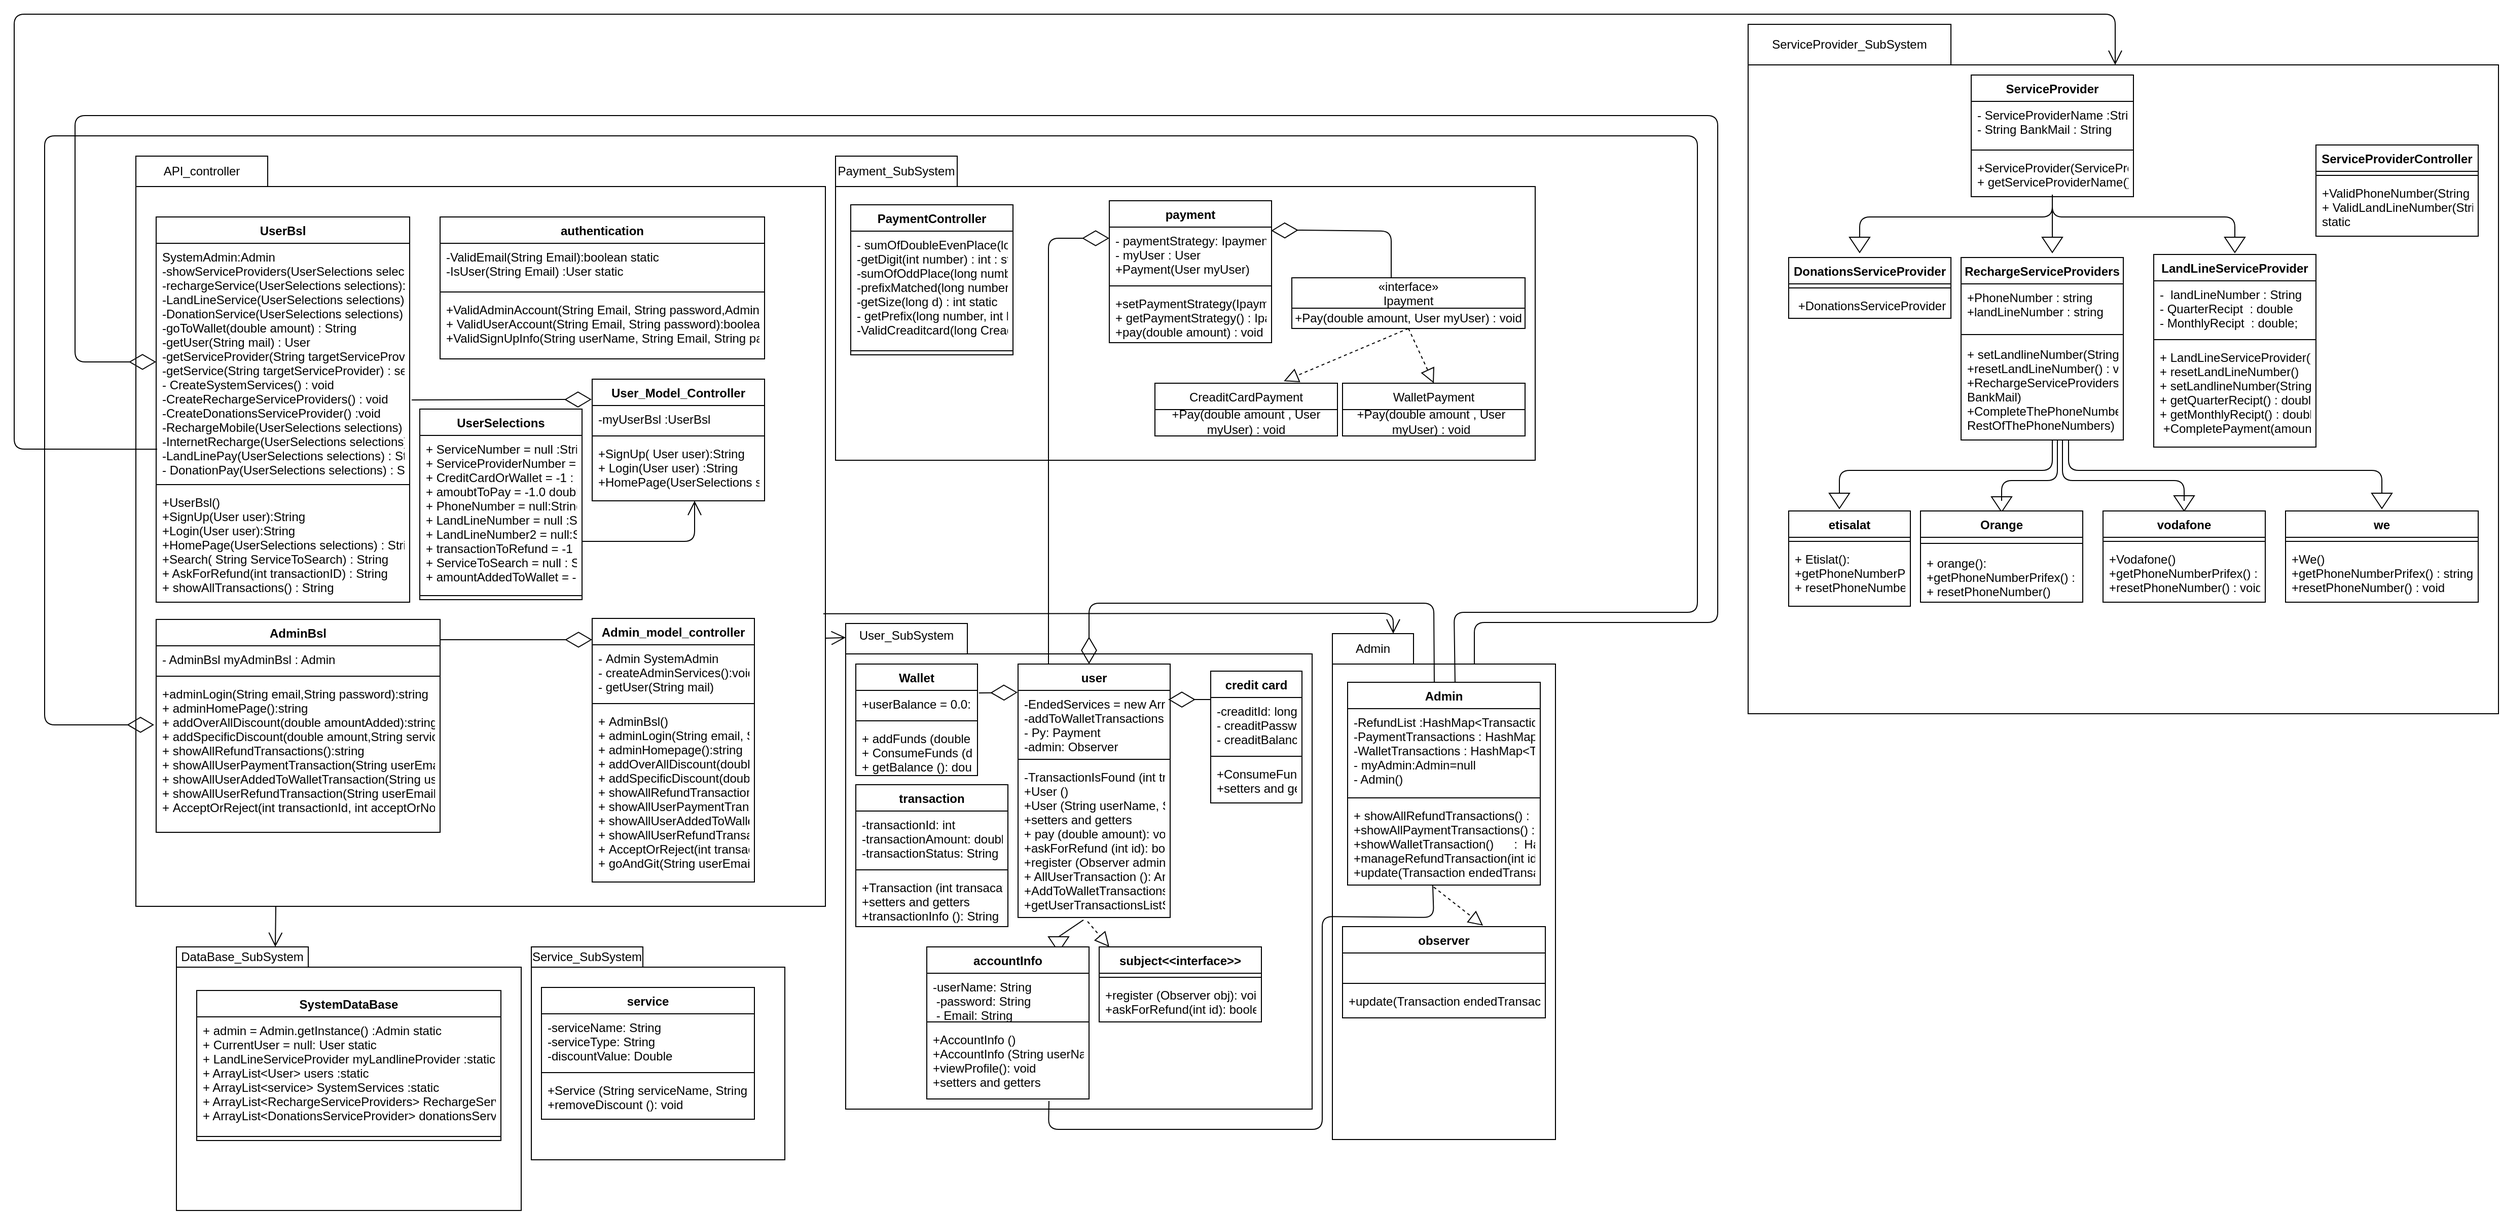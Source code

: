 <mxfile version="13.9.9" type="device"><diagram id="XKNwicYT867OQ4pryvQu" name="Page-1"><mxGraphModel dx="4339" dy="2386" grid="1" gridSize="10" guides="1" tooltips="1" connect="1" arrows="1" fold="1" page="1" pageScale="1" pageWidth="850" pageHeight="1100" math="0" shadow="0"><root><mxCell id="0"/><mxCell id="1" parent="0"/><mxCell id="XwTCU1EhvjAoMeoP_4-A-1" value="" style="shape=folder;fontStyle=1;spacingTop=10;tabWidth=130;tabHeight=30;tabPosition=left;html=1;" parent="1" vertex="1"><mxGeometry x="-580" y="-60" width="680" height="740" as="geometry"/></mxCell><mxCell id="XwTCU1EhvjAoMeoP_4-A-2" value="API_controller" style="text;html=1;strokeColor=none;fillColor=none;align=center;verticalAlign=middle;whiteSpace=wrap;rounded=0;" parent="1" vertex="1"><mxGeometry x="-580" y="-60" width="130" height="30" as="geometry"/></mxCell><mxCell id="XwTCU1EhvjAoMeoP_4-A-11" value="" style="endArrow=diamondThin;endFill=0;endSize=24;html=1;entryX=-0.003;entryY=-0.231;entryDx=0;entryDy=0;exitX=1.008;exitY=0.66;exitDx=0;exitDy=0;exitPerimeter=0;entryPerimeter=0;" parent="1" edge="1" target="7w_l5dMy5XN0-UPRY45Y-11" source="7w_l5dMy5XN0-UPRY45Y-15"><mxGeometry width="160" relative="1" as="geometry"><mxPoint x="-307" y="199" as="sourcePoint"/><mxPoint x="-200" y="201" as="targetPoint"/></mxGeometry></mxCell><mxCell id="XwTCU1EhvjAoMeoP_4-A-13" value="" style="shape=folder;fontStyle=1;spacingTop=10;tabWidth=130;tabHeight=20;tabPosition=left;html=1;" parent="1" vertex="1"><mxGeometry x="-540" y="720" width="340" height="260" as="geometry"/></mxCell><mxCell id="XwTCU1EhvjAoMeoP_4-A-14" value="DataBase_SubSystem" style="text;html=1;strokeColor=none;fillColor=none;align=center;verticalAlign=middle;whiteSpace=wrap;rounded=0;" parent="1" vertex="1"><mxGeometry x="-540" y="720" width="130" height="20" as="geometry"/></mxCell><mxCell id="XwTCU1EhvjAoMeoP_4-A-19" value="" style="shape=folder;fontStyle=1;spacingTop=10;tabWidth=120;tabHeight=30;tabPosition=left;html=1;" parent="1" vertex="1"><mxGeometry x="110" y="-60" width="690" height="300" as="geometry"/></mxCell><mxCell id="XwTCU1EhvjAoMeoP_4-A-20" value="Payment_SubSystem" style="text;html=1;strokeColor=none;fillColor=none;align=center;verticalAlign=middle;whiteSpace=wrap;rounded=0;" parent="1" vertex="1"><mxGeometry x="110" y="-60" width="120" height="30" as="geometry"/></mxCell><mxCell id="XwTCU1EhvjAoMeoP_4-A-24" value="«interface»&#10;Ipayment" style="swimlane;fontStyle=0;childLayout=stackLayout;horizontal=1;startSize=30;fillColor=none;horizontalStack=0;resizeParent=1;resizeParentMax=0;resizeLast=0;collapsible=1;marginBottom=0;" parent="1" vertex="1"><mxGeometry x="560" y="60" width="230" height="50" as="geometry"><mxRectangle x="570" y="70" width="90" height="30" as="alternateBounds"/></mxGeometry></mxCell><mxCell id="7w_l5dMy5XN0-UPRY45Y-88" value="&lt;p class=&quot;MsoNormal&quot;&gt;+Pay(double amount, User myUser) : void&lt;/p&gt;" style="text;html=1;strokeColor=none;fillColor=none;align=center;verticalAlign=middle;whiteSpace=wrap;rounded=0;sketch=0;" vertex="1" parent="XwTCU1EhvjAoMeoP_4-A-24"><mxGeometry y="30" width="230" height="20" as="geometry"/></mxCell><mxCell id="XwTCU1EhvjAoMeoP_4-A-28" value="WalletPayment" style="swimlane;fontStyle=0;childLayout=stackLayout;horizontal=1;startSize=26;fillColor=none;horizontalStack=0;resizeParent=1;resizeParentMax=0;resizeLast=0;collapsible=1;marginBottom=0;" parent="1" vertex="1"><mxGeometry x="610" y="164" width="180" height="52" as="geometry"/></mxCell><mxCell id="XwTCU1EhvjAoMeoP_4-A-30" value="CreaditCardPayment" style="swimlane;fontStyle=0;childLayout=stackLayout;horizontal=1;startSize=26;fillColor=none;horizontalStack=0;resizeParent=1;resizeParentMax=0;resizeLast=0;collapsible=1;marginBottom=0;" parent="1" vertex="1"><mxGeometry x="425" y="164" width="180" height="52" as="geometry"/></mxCell><mxCell id="XwTCU1EhvjAoMeoP_4-A-31" value="" style="endArrow=block;dashed=1;endFill=0;endSize=12;html=1;exitX=0.5;exitY=1;exitDx=0;exitDy=0;entryX=0.706;entryY=-0.038;entryDx=0;entryDy=0;entryPerimeter=0;" parent="1" source="XwTCU1EhvjAoMeoP_4-A-24" target="XwTCU1EhvjAoMeoP_4-A-30" edge="1"><mxGeometry width="160" relative="1" as="geometry"><mxPoint x="580" y="130" as="sourcePoint"/><mxPoint x="550" y="90" as="targetPoint"/></mxGeometry></mxCell><mxCell id="XwTCU1EhvjAoMeoP_4-A-32" value="" style="endArrow=block;dashed=1;endFill=0;endSize=12;html=1;exitX=0.5;exitY=1;exitDx=0;exitDy=0;entryX=0.5;entryY=0;entryDx=0;entryDy=0;" parent="1" source="XwTCU1EhvjAoMeoP_4-A-24" edge="1" target="XwTCU1EhvjAoMeoP_4-A-28"><mxGeometry width="160" relative="1" as="geometry"><mxPoint x="590" y="140" as="sourcePoint"/><mxPoint x="650" y="80" as="targetPoint"/></mxGeometry></mxCell><mxCell id="XwTCU1EhvjAoMeoP_4-A-38" value="" style="endArrow=diamondThin;endFill=0;endSize=24;html=1;entryX=0.997;entryY=0.065;entryDx=0;entryDy=0;entryPerimeter=0;" parent="1" edge="1" target="7w_l5dMy5XN0-UPRY45Y-85"><mxGeometry width="160" relative="1" as="geometry"><mxPoint x="658" y="60" as="sourcePoint"/><mxPoint x="520" y="96" as="targetPoint"/><Array as="points"><mxPoint x="658" y="14"/><mxPoint x="570" y="13"/></Array></mxGeometry></mxCell><mxCell id="XwTCU1EhvjAoMeoP_4-A-39" value="" style="shape=folder;fontStyle=1;spacingTop=10;tabWidth=110;tabHeight=20;tabPosition=left;html=1;" parent="1" vertex="1"><mxGeometry x="-190" y="720" width="250" height="210" as="geometry"/></mxCell><mxCell id="XwTCU1EhvjAoMeoP_4-A-40" value="Service_SubSystem" style="text;html=1;strokeColor=none;fillColor=none;align=center;verticalAlign=middle;whiteSpace=wrap;rounded=0;" parent="1" vertex="1"><mxGeometry x="-190" y="720" width="110" height="20" as="geometry"/></mxCell><mxCell id="XwTCU1EhvjAoMeoP_4-A-44" value="" style="shape=folder;fontStyle=1;spacingTop=10;tabWidth=120;tabHeight=30;tabPosition=left;html=1;" parent="1" vertex="1"><mxGeometry x="120" y="401" width="460" height="479" as="geometry"/></mxCell><mxCell id="XwTCU1EhvjAoMeoP_4-A-65" value="" style="endArrow=block;dashed=1;endFill=0;endSize=12;html=1;exitX=0.457;exitY=1.026;exitDx=0;exitDy=0;exitPerimeter=0;" parent="1" source="7w_l5dMy5XN0-UPRY45Y-61" edge="1"><mxGeometry width="160" relative="1" as="geometry"><mxPoint x="360" y="590" as="sourcePoint"/><mxPoint x="380" y="720" as="targetPoint"/></mxGeometry></mxCell><mxCell id="XwTCU1EhvjAoMeoP_4-A-67" value="" style="endArrow=diamondThin;endFill=0;endSize=24;html=1;exitX=0;exitY=0.5;exitDx=0;exitDy=0;entryX=0.987;entryY=0.141;entryDx=0;entryDy=0;entryPerimeter=0;" parent="1" target="7w_l5dMy5XN0-UPRY45Y-59" edge="1"><mxGeometry width="160" relative="1" as="geometry"><mxPoint x="480" y="476" as="sourcePoint"/><mxPoint x="410" y="467" as="targetPoint"/></mxGeometry></mxCell><mxCell id="XwTCU1EhvjAoMeoP_4-A-68" value="" style="endArrow=diamondThin;endFill=0;endSize=24;html=1;exitX=1.012;exitY=0.096;exitDx=0;exitDy=0;entryX=-0.003;entryY=0.031;entryDx=0;entryDy=0;entryPerimeter=0;exitPerimeter=0;" parent="1" source="7w_l5dMy5XN0-UPRY45Y-54" target="7w_l5dMy5XN0-UPRY45Y-59" edge="1"><mxGeometry width="160" relative="1" as="geometry"><mxPoint x="270" y="467" as="sourcePoint"/><mxPoint x="390" y="477" as="targetPoint"/></mxGeometry></mxCell><mxCell id="XwTCU1EhvjAoMeoP_4-A-71" value="" style="shape=folder;fontStyle=1;spacingTop=10;tabWidth=80;tabHeight=30;tabPosition=left;html=1;" parent="1" vertex="1"><mxGeometry x="600" y="411" width="220" height="499" as="geometry"/></mxCell><mxCell id="XwTCU1EhvjAoMeoP_4-A-72" value="Admin" style="text;html=1;strokeColor=none;fillColor=none;align=center;verticalAlign=middle;whiteSpace=wrap;rounded=0;" parent="1" vertex="1"><mxGeometry x="600" y="411" width="80" height="30" as="geometry"/></mxCell><mxCell id="XwTCU1EhvjAoMeoP_4-A-82" value="" style="endArrow=diamondThin;endFill=0;endSize=24;html=1;entryX=0.5;entryY=0;entryDx=0;entryDy=0;exitX=0.45;exitY=0.013;exitDx=0;exitDy=0;exitPerimeter=0;" parent="1" source="7w_l5dMy5XN0-UPRY45Y-44" edge="1"><mxGeometry width="160" relative="1" as="geometry"><mxPoint x="700" y="455" as="sourcePoint"/><mxPoint x="360" y="441" as="targetPoint"/><Array as="points"><mxPoint x="700" y="381"/><mxPoint x="360" y="381"/></Array></mxGeometry></mxCell><mxCell id="XwTCU1EhvjAoMeoP_4-A-83" value="" style="shape=folder;fontStyle=1;spacingTop=10;tabWidth=200;tabHeight=40;tabPosition=left;html=1;" parent="1" vertex="1"><mxGeometry x="1010" y="-190" width="740" height="680" as="geometry"/></mxCell><mxCell id="XwTCU1EhvjAoMeoP_4-A-85" value="ServiceProvider_SubSystem" style="text;html=1;strokeColor=none;fillColor=none;align=center;verticalAlign=middle;whiteSpace=wrap;rounded=0;" parent="1" vertex="1"><mxGeometry x="1010" y="-190" width="200" height="40" as="geometry"/></mxCell><mxCell id="XwTCU1EhvjAoMeoP_4-A-124" value="" style="triangle;whiteSpace=wrap;html=1;direction=south;" parent="1" vertex="1"><mxGeometry x="1300" y="20" width="20" height="15" as="geometry"/></mxCell><mxCell id="XwTCU1EhvjAoMeoP_4-A-126" value="" style="triangle;whiteSpace=wrap;html=1;direction=south;" parent="1" vertex="1"><mxGeometry x="1480" y="20" width="20" height="15" as="geometry"/></mxCell><mxCell id="XwTCU1EhvjAoMeoP_4-A-129" value="" style="triangle;whiteSpace=wrap;html=1;direction=south;" parent="1" vertex="1"><mxGeometry x="1110" y="20" width="20" height="15" as="geometry"/></mxCell><mxCell id="XwTCU1EhvjAoMeoP_4-A-131" value="" style="endArrow=none;html=1;entryX=0.5;entryY=1;entryDx=0;entryDy=0;exitX=0;exitY=0.5;exitDx=0;exitDy=0;" parent="1" source="XwTCU1EhvjAoMeoP_4-A-126" edge="1"><mxGeometry width="50" height="50" relative="1" as="geometry"><mxPoint x="1400" y="20" as="sourcePoint"/><mxPoint x="1310" y="-22" as="targetPoint"/><Array as="points"><mxPoint x="1490"/><mxPoint x="1310"/></Array></mxGeometry></mxCell><mxCell id="XwTCU1EhvjAoMeoP_4-A-132" value="" style="endArrow=none;html=1;" parent="1" edge="1"><mxGeometry width="50" height="50" relative="1" as="geometry"><mxPoint x="1120" y="20" as="sourcePoint"/><mxPoint x="1310" y="-20" as="targetPoint"/><Array as="points"><mxPoint x="1120"/><mxPoint x="1310"/></Array></mxGeometry></mxCell><mxCell id="XwTCU1EhvjAoMeoP_4-A-133" value="" style="endArrow=none;html=1;entryX=0.5;entryY=1;entryDx=0;entryDy=0;" parent="1" edge="1"><mxGeometry width="50" height="50" relative="1" as="geometry"><mxPoint x="1310" y="20" as="sourcePoint"/><mxPoint x="1310" y="-22" as="targetPoint"/></mxGeometry></mxCell><mxCell id="XwTCU1EhvjAoMeoP_4-A-134" value="" style="triangle;whiteSpace=wrap;html=1;direction=south;" parent="1" vertex="1"><mxGeometry x="1090" y="272.5" width="20" height="15" as="geometry"/></mxCell><mxCell id="XwTCU1EhvjAoMeoP_4-A-136" value="" style="triangle;whiteSpace=wrap;html=1;direction=south;" parent="1" vertex="1"><mxGeometry x="1250" y="276" width="20" height="15" as="geometry"/></mxCell><mxCell id="XwTCU1EhvjAoMeoP_4-A-137" value="" style="triangle;whiteSpace=wrap;html=1;direction=south;" parent="1" vertex="1"><mxGeometry x="1430" y="275" width="20" height="15" as="geometry"/></mxCell><mxCell id="XwTCU1EhvjAoMeoP_4-A-139" value="" style="triangle;whiteSpace=wrap;html=1;direction=south;" parent="1" vertex="1"><mxGeometry x="1625" y="272.5" width="20" height="15" as="geometry"/></mxCell><mxCell id="XwTCU1EhvjAoMeoP_4-A-149" value="" style="triangle;whiteSpace=wrap;html=1;direction=south;" parent="1" vertex="1"><mxGeometry x="320" y="710" width="20" height="15" as="geometry"/></mxCell><mxCell id="XwTCU1EhvjAoMeoP_4-A-153" value="" style="endArrow=none;html=1;entryX=0.442;entryY=1;entryDx=0;entryDy=0;entryPerimeter=0;exitX=0.753;exitY=1.028;exitDx=0;exitDy=0;exitPerimeter=0;" parent="1" target="7w_l5dMy5XN0-UPRY45Y-47" edge="1" source="7w_l5dMy5XN0-UPRY45Y-71"><mxGeometry width="50" height="50" relative="1" as="geometry"><mxPoint x="320" y="840" as="sourcePoint"/><mxPoint x="700" y="507" as="targetPoint"/><Array as="points"><mxPoint x="320" y="900"/><mxPoint x="590" y="900"/><mxPoint x="590" y="740"/><mxPoint x="590" y="690"/><mxPoint x="700" y="691"/></Array></mxGeometry></mxCell><mxCell id="XwTCU1EhvjAoMeoP_4-A-155" value="" style="endArrow=none;html=1;exitX=0.43;exitY=1.016;exitDx=0;exitDy=0;exitPerimeter=0;" parent="1" source="7w_l5dMy5XN0-UPRY45Y-61" edge="1"><mxGeometry width="50" height="50" relative="1" as="geometry"><mxPoint x="320" y="551" as="sourcePoint"/><mxPoint x="330" y="710" as="targetPoint"/></mxGeometry></mxCell><mxCell id="An4m22XM1T8NPgHCds-S-1" value="" style="endArrow=diamondThin;endFill=0;endSize=24;html=1;" parent="1" edge="1"><mxGeometry width="160" relative="1" as="geometry"><mxPoint x="-320" y="417" as="sourcePoint"/><mxPoint x="-130" y="417" as="targetPoint"/></mxGeometry></mxCell><mxCell id="An4m22XM1T8NPgHCds-S-9" value="" style="endArrow=open;endFill=1;endSize=12;html=1;entryX=0.75;entryY=0;entryDx=0;entryDy=0;" parent="1" edge="1" target="XwTCU1EhvjAoMeoP_4-A-14"><mxGeometry width="160" relative="1" as="geometry"><mxPoint x="-442" y="680" as="sourcePoint"/><mxPoint x="68" y="390" as="targetPoint"/></mxGeometry></mxCell><mxCell id="An4m22XM1T8NPgHCds-S-10" value="" style="endArrow=diamondThin;endFill=0;endSize=24;html=1;exitX=0;exitY=0;exitDx=140;exitDy=30;exitPerimeter=0;entryX=0;entryY=0.5;entryDx=0;entryDy=0;" parent="1" source="XwTCU1EhvjAoMeoP_4-A-71" edge="1" target="7w_l5dMy5XN0-UPRY45Y-15"><mxGeometry width="160" relative="1" as="geometry"><mxPoint x="1040" as="sourcePoint"/><mxPoint x="-770" y="-90" as="targetPoint"/><Array as="points"><mxPoint x="740" y="400"/><mxPoint x="980" y="400"/><mxPoint x="980"/><mxPoint x="980" y="-100"/><mxPoint x="-640" y="-100"/><mxPoint x="-640" y="143"/></Array></mxGeometry></mxCell><mxCell id="An4m22XM1T8NPgHCds-S-11" value="" style="endArrow=diamondThin;endFill=0;endSize=24;html=1;exitX=0.75;exitY=0;exitDx=0;exitDy=0;" parent="1" source="7w_l5dMy5XN0-UPRY45Y-6" edge="1"><mxGeometry width="160" relative="1" as="geometry"><mxPoint x="920" y="20" as="sourcePoint"/><mxPoint x="-250" y="10" as="targetPoint"/><Array as="points"><mxPoint x="-40" y="20"/></Array></mxGeometry></mxCell><mxCell id="An4m22XM1T8NPgHCds-S-12" value="" style="endArrow=open;endFill=1;endSize=12;html=1;fontFamily=Helvetica;fontSize=11;align=center;" parent="1" edge="1" source="XwTCU1EhvjAoMeoP_4-A-45"><mxGeometry width="160" relative="1" as="geometry"><mxPoint x="100" y="415.5" as="sourcePoint"/><mxPoint x="120" y="416" as="targetPoint"/></mxGeometry></mxCell><mxCell id="An4m22XM1T8NPgHCds-S-13" value="" style="endArrow=open;endFill=1;endSize=12;html=1;entryX=0.75;entryY=0;entryDx=0;entryDy=0;exitX=0.997;exitY=0.61;exitDx=0;exitDy=0;exitPerimeter=0;" parent="1" target="XwTCU1EhvjAoMeoP_4-A-72" edge="1" source="XwTCU1EhvjAoMeoP_4-A-1"><mxGeometry width="160" relative="1" as="geometry"><mxPoint x="120" y="391" as="sourcePoint"/><mxPoint x="660" y="391" as="targetPoint"/><Array as="points"><mxPoint x="660" y="391"/></Array></mxGeometry></mxCell><mxCell id="7w_l5dMy5XN0-UPRY45Y-10" value="User_Model_Controller" style="swimlane;fontStyle=1;align=center;verticalAlign=top;childLayout=stackLayout;horizontal=1;startSize=26;horizontalStack=0;resizeParent=1;resizeParentMax=0;resizeLast=0;collapsible=1;marginBottom=0;rounded=0;sketch=0;" vertex="1" parent="1"><mxGeometry x="-130" y="160" width="170" height="120" as="geometry"/></mxCell><mxCell id="7w_l5dMy5XN0-UPRY45Y-11" value="-myUserBsl :UserBsl " style="text;strokeColor=none;fillColor=none;align=left;verticalAlign=top;spacingLeft=4;spacingRight=4;overflow=hidden;rotatable=0;points=[[0,0.5],[1,0.5]];portConstraint=eastwest;" vertex="1" parent="7w_l5dMy5XN0-UPRY45Y-10"><mxGeometry y="26" width="170" height="26" as="geometry"/></mxCell><mxCell id="7w_l5dMy5XN0-UPRY45Y-12" value="" style="line;strokeWidth=1;fillColor=none;align=left;verticalAlign=middle;spacingTop=-1;spacingLeft=3;spacingRight=3;rotatable=0;labelPosition=right;points=[];portConstraint=eastwest;" vertex="1" parent="7w_l5dMy5XN0-UPRY45Y-10"><mxGeometry y="52" width="170" height="8" as="geometry"/></mxCell><mxCell id="7w_l5dMy5XN0-UPRY45Y-13" value="+SignUp( User user):String&#10;+ Login(User user) :String&#10;+HomePage(UserSelections selections):String " style="text;strokeColor=none;fillColor=none;align=left;verticalAlign=top;spacingLeft=4;spacingRight=4;overflow=hidden;rotatable=0;points=[[0,0.5],[1,0.5]];portConstraint=eastwest;" vertex="1" parent="7w_l5dMy5XN0-UPRY45Y-10"><mxGeometry y="60" width="170" height="60" as="geometry"/></mxCell><mxCell id="7w_l5dMy5XN0-UPRY45Y-14" value="UserBsl" style="swimlane;fontStyle=1;align=center;verticalAlign=top;childLayout=stackLayout;horizontal=1;startSize=26;horizontalStack=0;resizeParent=1;resizeParentMax=0;resizeLast=0;collapsible=1;marginBottom=0;rounded=0;sketch=0;" vertex="1" parent="1"><mxGeometry x="-560" width="250" height="380" as="geometry"/></mxCell><mxCell id="7w_l5dMy5XN0-UPRY45Y-15" value="SystemAdmin:Admin &#10;-showServiceProviders(UserSelections selections) : String &#10;-rechargeService(UserSelections selections): String&#10;-LandLineService(UserSelections selections) : String&#10;-DonationService(UserSelections selections) : String&#10;-goToWallet(double amount) : String&#10;-getUser(String mail) : User&#10;-getServiceProvider(String targetServiceProvider) : RechargeServiceProviders&#10;-getService(String targetServiceProvider) : service &#10;- CreateSystemServices() : void &#10;-CreateRechargeServiceProviders() : void &#10;-CreateDonationsServiceProvider() :void &#10;-RechargeMobile(UserSelections selections) : String &#10;-InternetRecharge(UserSelections selections) : String &#10;-LandLinePay(UserSelections selections) : String &#10;- DonationPay(UserSelections selections) : String " style="text;strokeColor=none;fillColor=none;align=left;verticalAlign=top;spacingLeft=4;spacingRight=4;overflow=hidden;rotatable=0;points=[[0,0.5],[1,0.5]];portConstraint=eastwest;" vertex="1" parent="7w_l5dMy5XN0-UPRY45Y-14"><mxGeometry y="26" width="250" height="234" as="geometry"/></mxCell><mxCell id="7w_l5dMy5XN0-UPRY45Y-16" value="" style="line;strokeWidth=1;fillColor=none;align=left;verticalAlign=middle;spacingTop=-1;spacingLeft=3;spacingRight=3;rotatable=0;labelPosition=right;points=[];portConstraint=eastwest;" vertex="1" parent="7w_l5dMy5XN0-UPRY45Y-14"><mxGeometry y="260" width="250" height="8" as="geometry"/></mxCell><mxCell id="7w_l5dMy5XN0-UPRY45Y-17" value="+UserBsl() &#10;+SignUp(User user):String&#10;+Login(User user):String&#10;+HomePage(UserSelections selections) : String&#10;+Search( String ServiceToSearch) : String&#10;+ AskForRefund(int transactionID) : String&#10;+ showAllTransactions() : String" style="text;strokeColor=none;fillColor=none;align=left;verticalAlign=top;spacingLeft=4;spacingRight=4;overflow=hidden;rotatable=0;points=[[0,0.5],[1,0.5]];portConstraint=eastwest;" vertex="1" parent="7w_l5dMy5XN0-UPRY45Y-14"><mxGeometry y="268" width="250" height="112" as="geometry"/></mxCell><mxCell id="7w_l5dMy5XN0-UPRY45Y-18" value="UserSelections" style="swimlane;fontStyle=1;align=center;verticalAlign=top;childLayout=stackLayout;horizontal=1;startSize=26;horizontalStack=0;resizeParent=1;resizeParentMax=0;resizeLast=0;collapsible=1;marginBottom=0;rounded=0;sketch=0;" vertex="1" parent="1"><mxGeometry x="-300" y="189.5" width="160" height="188" as="geometry"/></mxCell><mxCell id="7w_l5dMy5XN0-UPRY45Y-19" value="+ ServiceNumber = null :String &#10;+ ServiceProviderNumber = null :String &#10;+ CreditCardOrWallet = -1 : int &#10;+ amoubtToPay = -1.0 double &#10;+ PhoneNumber = null:String&#10;+ LandLineNumber = null :String &#10;+ LandLineNumber2 = null:String&#10;+ transactionToRefund = -1 :int &#10;+ ServiceToSearch = null : String &#10;+ amountAddedToWallet = -1.0 : double " style="text;strokeColor=none;fillColor=none;align=left;verticalAlign=top;spacingLeft=4;spacingRight=4;overflow=hidden;rotatable=0;points=[[0,0.5],[1,0.5]];portConstraint=eastwest;" vertex="1" parent="7w_l5dMy5XN0-UPRY45Y-18"><mxGeometry y="26" width="160" height="154" as="geometry"/></mxCell><mxCell id="7w_l5dMy5XN0-UPRY45Y-20" value="" style="line;strokeWidth=1;fillColor=none;align=left;verticalAlign=middle;spacingTop=-1;spacingLeft=3;spacingRight=3;rotatable=0;labelPosition=right;points=[];portConstraint=eastwest;" vertex="1" parent="7w_l5dMy5XN0-UPRY45Y-18"><mxGeometry y="180" width="160" height="8" as="geometry"/></mxCell><mxCell id="7w_l5dMy5XN0-UPRY45Y-6" value="authentication" style="swimlane;fontStyle=1;align=center;verticalAlign=top;childLayout=stackLayout;horizontal=1;startSize=26;horizontalStack=0;resizeParent=1;resizeParentMax=0;resizeLast=0;collapsible=1;marginBottom=0;rounded=0;sketch=0;" vertex="1" parent="1"><mxGeometry x="-280" width="320" height="140" as="geometry"/></mxCell><mxCell id="7w_l5dMy5XN0-UPRY45Y-7" value="-ValidEmail(String Email):boolean static&#10;-IsUser(String Email) :User static" style="text;strokeColor=none;fillColor=none;align=left;verticalAlign=top;spacingLeft=4;spacingRight=4;overflow=hidden;rotatable=0;points=[[0,0.5],[1,0.5]];portConstraint=eastwest;" vertex="1" parent="7w_l5dMy5XN0-UPRY45Y-6"><mxGeometry y="26" width="320" height="44" as="geometry"/></mxCell><mxCell id="7w_l5dMy5XN0-UPRY45Y-8" value="" style="line;strokeWidth=1;fillColor=none;align=left;verticalAlign=middle;spacingTop=-1;spacingLeft=3;spacingRight=3;rotatable=0;labelPosition=right;points=[];portConstraint=eastwest;" vertex="1" parent="7w_l5dMy5XN0-UPRY45Y-6"><mxGeometry y="70" width="320" height="8" as="geometry"/></mxCell><mxCell id="7w_l5dMy5XN0-UPRY45Y-9" value="+ValidAdminAccount(String Email, String password,Admin admin):boolean static&#10;+ ValidUserAccount(String Email, String password):boolean static&#10;+ValidSignUpInfo(String userName, String Email, String password):boolean static" style="text;strokeColor=none;fillColor=none;align=left;verticalAlign=top;spacingLeft=4;spacingRight=4;overflow=hidden;rotatable=0;points=[[0,0.5],[1,0.5]];portConstraint=eastwest;" vertex="1" parent="7w_l5dMy5XN0-UPRY45Y-6"><mxGeometry y="78" width="320" height="62" as="geometry"/></mxCell><mxCell id="7w_l5dMy5XN0-UPRY45Y-22" value="" style="endArrow=diamondThin;endFill=0;endSize=24;html=1;entryX=-0.007;entryY=0.293;entryDx=0;entryDy=0;entryPerimeter=0;exitX=0.558;exitY=0.018;exitDx=0;exitDy=0;exitPerimeter=0;" edge="1" parent="1" source="7w_l5dMy5XN0-UPRY45Y-44" target="7w_l5dMy5XN0-UPRY45Y-26"><mxGeometry width="160" relative="1" as="geometry"><mxPoint x="720" y="455" as="sourcePoint"/><mxPoint x="-670" y="230" as="targetPoint"/><Array as="points"><mxPoint x="720" y="390"/><mxPoint x="960" y="390"/><mxPoint x="960" y="-80"/><mxPoint x="-670" y="-80"/><mxPoint x="-670" y="501"/></Array></mxGeometry></mxCell><mxCell id="7w_l5dMy5XN0-UPRY45Y-23" value="AdminBsl" style="swimlane;fontStyle=1;align=center;verticalAlign=top;childLayout=stackLayout;horizontal=1;startSize=26;horizontalStack=0;resizeParent=1;resizeParentMax=0;resizeLast=0;collapsible=1;marginBottom=0;rounded=0;sketch=0;" vertex="1" parent="1"><mxGeometry x="-560" y="397" width="280" height="210" as="geometry"/></mxCell><mxCell id="7w_l5dMy5XN0-UPRY45Y-24" value="- AdminBsl myAdminBsl : Admin" style="text;strokeColor=none;fillColor=none;align=left;verticalAlign=top;spacingLeft=4;spacingRight=4;overflow=hidden;rotatable=0;points=[[0,0.5],[1,0.5]];portConstraint=eastwest;" vertex="1" parent="7w_l5dMy5XN0-UPRY45Y-23"><mxGeometry y="26" width="280" height="26" as="geometry"/></mxCell><mxCell id="7w_l5dMy5XN0-UPRY45Y-25" value="" style="line;strokeWidth=1;fillColor=none;align=left;verticalAlign=middle;spacingTop=-1;spacingLeft=3;spacingRight=3;rotatable=0;labelPosition=right;points=[];portConstraint=eastwest;" vertex="1" parent="7w_l5dMy5XN0-UPRY45Y-23"><mxGeometry y="52" width="280" height="8" as="geometry"/></mxCell><mxCell id="7w_l5dMy5XN0-UPRY45Y-26" value="+adminLogin(String email,String password):string&#10;+ adminHomePage():string&#10;+ addOverAllDiscount(double amountAdded):string&#10;+ addSpecificDiscount(double amount,String serviceName):string&#10;+ showAllRefundTransactions():string&#10;+ showAllUserPaymentTransaction(String userEmail):string&#10;+ showAllUserAddedToWalletTransaction(String userEmail):string&#10;+ showAllUserRefundTransaction(String userEmail) : string&#10;+ AcceptOrReject(int transactionId, int acceptOrNot)" style="text;strokeColor=none;fillColor=none;align=left;verticalAlign=top;spacingLeft=4;spacingRight=4;overflow=hidden;rotatable=0;points=[[0,0.5],[1,0.5]];portConstraint=eastwest;" vertex="1" parent="7w_l5dMy5XN0-UPRY45Y-23"><mxGeometry y="60" width="280" height="150" as="geometry"/></mxCell><mxCell id="7w_l5dMy5XN0-UPRY45Y-27" value="Admin_model_controller" style="swimlane;fontStyle=1;align=center;verticalAlign=top;childLayout=stackLayout;horizontal=1;startSize=26;horizontalStack=0;resizeParent=1;resizeParentMax=0;resizeLast=0;collapsible=1;marginBottom=0;rounded=0;sketch=0;" vertex="1" parent="1"><mxGeometry x="-130" y="396" width="160" height="260" as="geometry"/></mxCell><mxCell id="7w_l5dMy5XN0-UPRY45Y-28" value="- Admin SystemAdmin&#10;- createAdminServices():void&#10;- getUser(String mail)" style="text;strokeColor=none;fillColor=none;align=left;verticalAlign=top;spacingLeft=4;spacingRight=4;overflow=hidden;rotatable=0;points=[[0,0.5],[1,0.5]];portConstraint=eastwest;" vertex="1" parent="7w_l5dMy5XN0-UPRY45Y-27"><mxGeometry y="26" width="160" height="54" as="geometry"/></mxCell><mxCell id="7w_l5dMy5XN0-UPRY45Y-29" value="" style="line;strokeWidth=1;fillColor=none;align=left;verticalAlign=middle;spacingTop=-1;spacingLeft=3;spacingRight=3;rotatable=0;labelPosition=right;points=[];portConstraint=eastwest;" vertex="1" parent="7w_l5dMy5XN0-UPRY45Y-27"><mxGeometry y="80" width="160" height="8" as="geometry"/></mxCell><mxCell id="7w_l5dMy5XN0-UPRY45Y-30" value="+ AdminBsl()&#10;+ adminLogin(String email, String password):string&#10;+ adminHomepage():string&#10;+ addOverAllDiscount(double discount):string&#10;+ addSpecificDiscount(double discount, String  serviceName):string&#10;+ showAllRefundTransactions():string&#10;+ showAllUserPaymentTransaction(String userEmail):string&#10;+ showAllUserAddedToWalletTransaction(String userEmail):string&#10;+ showAllUserRefundTransaction(String userEmail):string&#10;+ AcceptOrReject(int transactionId, int acceptOrReject):string&#10;+ goAndGit(String userEmail, String transactionType): string" style="text;strokeColor=none;fillColor=none;align=left;verticalAlign=top;spacingLeft=4;spacingRight=4;overflow=hidden;rotatable=0;points=[[0,0.5],[1,0.5]];portConstraint=eastwest;" vertex="1" parent="7w_l5dMy5XN0-UPRY45Y-27"><mxGeometry y="88" width="160" height="172" as="geometry"/></mxCell><mxCell id="7w_l5dMy5XN0-UPRY45Y-31" value="SystemDataBase" style="swimlane;fontStyle=1;align=center;verticalAlign=top;childLayout=stackLayout;horizontal=1;startSize=26;horizontalStack=0;resizeParent=1;resizeParentMax=0;resizeLast=0;collapsible=1;marginBottom=0;rounded=0;sketch=0;" vertex="1" parent="1"><mxGeometry x="-520" y="763" width="300" height="148" as="geometry"/></mxCell><mxCell id="7w_l5dMy5XN0-UPRY45Y-32" value="+ admin = Admin.getInstance() :Admin static &#10;+ CurrentUser = null: User static &#10;+ LandLineServiceProvider myLandlineProvider :static ;&#10;+ ArrayList&lt;User&gt; users :static &#10;+ ArrayList&lt;service&gt; SystemServices :static &#10;+ ArrayList&lt;RechargeServiceProviders&gt; RechargeServiceProviders : static&#10;+ ArrayList&lt;DonationsServiceProvider&gt; donationsServiceProviders  :static" style="text;strokeColor=none;fillColor=none;align=left;verticalAlign=top;spacingLeft=4;spacingRight=4;overflow=hidden;rotatable=0;points=[[0,0.5],[1,0.5]];portConstraint=eastwest;" vertex="1" parent="7w_l5dMy5XN0-UPRY45Y-31"><mxGeometry y="26" width="300" height="114" as="geometry"/></mxCell><mxCell id="7w_l5dMy5XN0-UPRY45Y-33" value="" style="line;strokeWidth=1;fillColor=none;align=left;verticalAlign=middle;spacingTop=-1;spacingLeft=3;spacingRight=3;rotatable=0;labelPosition=right;points=[];portConstraint=eastwest;" vertex="1" parent="7w_l5dMy5XN0-UPRY45Y-31"><mxGeometry y="140" width="300" height="8" as="geometry"/></mxCell><mxCell id="7w_l5dMy5XN0-UPRY45Y-38" value="" style="endArrow=open;endFill=1;endSize=12;html=1;" edge="1" parent="1"><mxGeometry width="160" relative="1" as="geometry"><mxPoint x="-140" y="320" as="sourcePoint"/><mxPoint x="-29" y="280" as="targetPoint"/><Array as="points"><mxPoint x="-29" y="320"/></Array></mxGeometry></mxCell><mxCell id="7w_l5dMy5XN0-UPRY45Y-39" value="service" style="swimlane;fontStyle=1;align=center;verticalAlign=top;childLayout=stackLayout;horizontal=1;startSize=26;horizontalStack=0;resizeParent=1;resizeParentMax=0;resizeLast=0;collapsible=1;marginBottom=0;rounded=0;sketch=0;" vertex="1" parent="1"><mxGeometry x="-180" y="760" width="210" height="130" as="geometry"/></mxCell><mxCell id="7w_l5dMy5XN0-UPRY45Y-40" value="-serviceName: String&#10;-serviceType: String&#10;-discountValue: Double" style="text;strokeColor=none;fillColor=none;align=left;verticalAlign=top;spacingLeft=4;spacingRight=4;overflow=hidden;rotatable=0;points=[[0,0.5],[1,0.5]];portConstraint=eastwest;" vertex="1" parent="7w_l5dMy5XN0-UPRY45Y-39"><mxGeometry y="26" width="210" height="54" as="geometry"/></mxCell><mxCell id="7w_l5dMy5XN0-UPRY45Y-41" value="" style="line;strokeWidth=1;fillColor=none;align=left;verticalAlign=middle;spacingTop=-1;spacingLeft=3;spacingRight=3;rotatable=0;labelPosition=right;points=[];portConstraint=eastwest;" vertex="1" parent="7w_l5dMy5XN0-UPRY45Y-39"><mxGeometry y="80" width="210" height="8" as="geometry"/></mxCell><mxCell id="7w_l5dMy5XN0-UPRY45Y-42" value="+Service (String serviceName, String serviceType)&#10;+removeDiscount (): void" style="text;strokeColor=none;fillColor=none;align=left;verticalAlign=top;spacingLeft=4;spacingRight=4;overflow=hidden;rotatable=0;points=[[0,0.5],[1,0.5]];portConstraint=eastwest;" vertex="1" parent="7w_l5dMy5XN0-UPRY45Y-39"><mxGeometry y="88" width="210" height="42" as="geometry"/></mxCell><mxCell id="7w_l5dMy5XN0-UPRY45Y-43" value="" style="endArrow=diamondThin;endFill=0;endSize=24;html=1;" edge="1" parent="1"><mxGeometry width="160" relative="1" as="geometry"><mxPoint x="320" y="441" as="sourcePoint"/><mxPoint x="380" y="21" as="targetPoint"/><Array as="points"><mxPoint x="320" y="21"/></Array></mxGeometry></mxCell><mxCell id="7w_l5dMy5XN0-UPRY45Y-44" value="Admin" style="swimlane;fontStyle=1;align=center;verticalAlign=top;childLayout=stackLayout;horizontal=1;startSize=26;horizontalStack=0;resizeParent=1;resizeParentMax=0;resizeLast=0;collapsible=1;marginBottom=0;rounded=0;sketch=0;" vertex="1" parent="1"><mxGeometry x="615" y="459" width="190" height="200" as="geometry"/></mxCell><mxCell id="7w_l5dMy5XN0-UPRY45Y-45" value="-RefundList :HashMap&lt;Transaction,Double&gt;&#10;-PaymentTransactions : HashMap&lt;Transaction,Double&gt;&#10;-WalletTransactions : HashMap&lt;Transaction,Double&gt;&#10;- myAdmin:Admin=null&#10;- Admin()" style="text;strokeColor=none;fillColor=none;align=left;verticalAlign=top;spacingLeft=4;spacingRight=4;overflow=hidden;rotatable=0;points=[[0,0.5],[1,0.5]];portConstraint=eastwest;" vertex="1" parent="7w_l5dMy5XN0-UPRY45Y-44"><mxGeometry y="26" width="190" height="84" as="geometry"/></mxCell><mxCell id="7w_l5dMy5XN0-UPRY45Y-46" value="" style="line;strokeWidth=1;fillColor=none;align=left;verticalAlign=middle;spacingTop=-1;spacingLeft=3;spacingRight=3;rotatable=0;labelPosition=right;points=[];portConstraint=eastwest;" vertex="1" parent="7w_l5dMy5XN0-UPRY45Y-44"><mxGeometry y="110" width="190" height="8" as="geometry"/></mxCell><mxCell id="7w_l5dMy5XN0-UPRY45Y-47" value="+ showAllRefundTransactions() :  HashMap&lt;Transaction,Double&gt;&#10;+showAllPaymentTransactions() :  HashMap&lt;Transaction,Double&gt;&#10;+showWalletTransaction()      :  HashMap&lt;Transaction,Double&gt;&#10;+manageRefundTransaction(int id, String choise) :boolean&#10;+update(Transaction endedTransac, String transactionType):void" style="text;strokeColor=none;fillColor=none;align=left;verticalAlign=top;spacingLeft=4;spacingRight=4;overflow=hidden;rotatable=0;points=[[0,0.5],[1,0.5]];portConstraint=eastwest;" vertex="1" parent="7w_l5dMy5XN0-UPRY45Y-44"><mxGeometry y="118" width="190" height="82" as="geometry"/></mxCell><mxCell id="XwTCU1EhvjAoMeoP_4-A-78" value="" style="endArrow=block;dashed=1;endFill=0;endSize=12;html=1;entryX=0.693;entryY=-0.011;entryDx=0;entryDy=0;exitX=0.447;exitY=1.024;exitDx=0;exitDy=0;exitPerimeter=0;entryPerimeter=0;" parent="1" target="7w_l5dMy5XN0-UPRY45Y-48" edge="1" source="7w_l5dMy5XN0-UPRY45Y-47"><mxGeometry width="160" relative="1" as="geometry"><mxPoint x="700" y="656" as="sourcePoint"/><mxPoint x="750" y="690" as="targetPoint"/></mxGeometry></mxCell><mxCell id="7w_l5dMy5XN0-UPRY45Y-48" value="observer" style="swimlane;fontStyle=1;align=center;verticalAlign=top;childLayout=stackLayout;horizontal=1;startSize=26;horizontalStack=0;resizeParent=1;resizeParentMax=0;resizeLast=0;collapsible=1;marginBottom=0;rounded=0;sketch=0;" vertex="1" parent="1"><mxGeometry x="610" y="700" width="200" height="90" as="geometry"/></mxCell><mxCell id="7w_l5dMy5XN0-UPRY45Y-49" value="&#10;" style="text;strokeColor=none;fillColor=none;align=left;verticalAlign=top;spacingLeft=4;spacingRight=4;overflow=hidden;rotatable=0;points=[[0,0.5],[1,0.5]];portConstraint=eastwest;" vertex="1" parent="7w_l5dMy5XN0-UPRY45Y-48"><mxGeometry y="26" width="200" height="26" as="geometry"/></mxCell><mxCell id="7w_l5dMy5XN0-UPRY45Y-50" value="" style="line;strokeWidth=1;fillColor=none;align=left;verticalAlign=middle;spacingTop=-1;spacingLeft=3;spacingRight=3;rotatable=0;labelPosition=right;points=[];portConstraint=eastwest;" vertex="1" parent="7w_l5dMy5XN0-UPRY45Y-48"><mxGeometry y="52" width="200" height="8" as="geometry"/></mxCell><mxCell id="7w_l5dMy5XN0-UPRY45Y-51" value="+update(Transaction endedTransaction, String transactionType):void " style="text;strokeColor=none;fillColor=none;align=left;verticalAlign=top;spacingLeft=4;spacingRight=4;overflow=hidden;rotatable=0;points=[[0,0.5],[1,0.5]];portConstraint=eastwest;" vertex="1" parent="7w_l5dMy5XN0-UPRY45Y-48"><mxGeometry y="60" width="200" height="30" as="geometry"/></mxCell><mxCell id="XwTCU1EhvjAoMeoP_4-A-45" value="User_SubSystem" style="text;html=1;strokeColor=none;fillColor=none;align=center;verticalAlign=middle;whiteSpace=wrap;rounded=0;" parent="1" vertex="1"><mxGeometry x="120" y="398" width="120" height="30" as="geometry"/></mxCell><mxCell id="7w_l5dMy5XN0-UPRY45Y-52" value="" style="endArrow=open;endFill=1;endSize=12;html=1;fontFamily=Helvetica;fontSize=11;align=center;" edge="1" parent="1" target="XwTCU1EhvjAoMeoP_4-A-45"><mxGeometry width="160" relative="1" as="geometry"><mxPoint x="100" y="415.5" as="sourcePoint"/><mxPoint x="120" y="416" as="targetPoint"/></mxGeometry></mxCell><mxCell id="7w_l5dMy5XN0-UPRY45Y-53" value="Wallet" style="swimlane;fontStyle=1;align=center;verticalAlign=top;childLayout=stackLayout;horizontal=1;startSize=26;horizontalStack=0;resizeParent=1;resizeParentMax=0;resizeLast=0;collapsible=1;marginBottom=0;rounded=0;sketch=0;" vertex="1" parent="1"><mxGeometry x="130" y="441" width="120" height="110" as="geometry"/></mxCell><mxCell id="7w_l5dMy5XN0-UPRY45Y-54" value="+userBalance = 0.0: String" style="text;strokeColor=none;fillColor=none;align=left;verticalAlign=top;spacingLeft=4;spacingRight=4;overflow=hidden;rotatable=0;points=[[0,0.5],[1,0.5]];portConstraint=eastwest;" vertex="1" parent="7w_l5dMy5XN0-UPRY45Y-53"><mxGeometry y="26" width="120" height="26" as="geometry"/></mxCell><mxCell id="7w_l5dMy5XN0-UPRY45Y-55" value="" style="line;strokeWidth=1;fillColor=none;align=left;verticalAlign=middle;spacingTop=-1;spacingLeft=3;spacingRight=3;rotatable=0;labelPosition=right;points=[];portConstraint=eastwest;" vertex="1" parent="7w_l5dMy5XN0-UPRY45Y-53"><mxGeometry y="52" width="120" height="8" as="geometry"/></mxCell><mxCell id="7w_l5dMy5XN0-UPRY45Y-56" value="+ addFunds (double addedBalance): void&#10;+ ConsumeFunds (double ConsumedBalance): void&#10;+ getBalance (): double" style="text;strokeColor=none;fillColor=none;align=left;verticalAlign=top;spacingLeft=4;spacingRight=4;overflow=hidden;rotatable=0;points=[[0,0.5],[1,0.5]];portConstraint=eastwest;" vertex="1" parent="7w_l5dMy5XN0-UPRY45Y-53"><mxGeometry y="60" width="120" height="50" as="geometry"/></mxCell><mxCell id="7w_l5dMy5XN0-UPRY45Y-58" value="user" style="swimlane;fontStyle=1;align=center;verticalAlign=top;childLayout=stackLayout;horizontal=1;startSize=26;horizontalStack=0;resizeParent=1;resizeParentMax=0;resizeLast=0;collapsible=1;marginBottom=0;rounded=0;sketch=0;" vertex="1" parent="1"><mxGeometry x="290" y="441" width="150" height="250" as="geometry"/></mxCell><mxCell id="7w_l5dMy5XN0-UPRY45Y-59" value="-EndedServices = new ArrayList&lt;Transaction&gt; (): ArrayList&lt;Transaction&gt;&#10;-addToWalletTransactions = false: boolean&#10;- Py: Payment&#10;-admin: Observer" style="text;strokeColor=none;fillColor=none;align=left;verticalAlign=top;spacingLeft=4;spacingRight=4;overflow=hidden;rotatable=0;points=[[0,0.5],[1,0.5]];portConstraint=eastwest;" vertex="1" parent="7w_l5dMy5XN0-UPRY45Y-58"><mxGeometry y="26" width="150" height="64" as="geometry"/></mxCell><mxCell id="7w_l5dMy5XN0-UPRY45Y-60" value="" style="line;strokeWidth=1;fillColor=none;align=left;verticalAlign=middle;spacingTop=-1;spacingLeft=3;spacingRight=3;rotatable=0;labelPosition=right;points=[];portConstraint=eastwest;" vertex="1" parent="7w_l5dMy5XN0-UPRY45Y-58"><mxGeometry y="90" width="150" height="8" as="geometry"/></mxCell><mxCell id="7w_l5dMy5XN0-UPRY45Y-61" value="-TransactionIsFound (int transId): int&#10;+User ()&#10;+User (String userName, String password, String Email)&#10;+setters and getters&#10;+ pay (double amount): void&#10;+askForRefund (int id): boolean&#10;+register (Observer admin): void&#10;+ AllUserTransaction (): ArrayList&lt;Transaction&gt;&#10;+AddToWalletTransactions (boolean addToWalletTransactions): void&#10;+getUserTransactionsListSize (): int" style="text;strokeColor=none;fillColor=none;align=left;verticalAlign=top;spacingLeft=4;spacingRight=4;overflow=hidden;rotatable=0;points=[[0,0.5],[1,0.5]];portConstraint=eastwest;" vertex="1" parent="7w_l5dMy5XN0-UPRY45Y-58"><mxGeometry y="98" width="150" height="152" as="geometry"/></mxCell><mxCell id="7w_l5dMy5XN0-UPRY45Y-62" value="transaction" style="swimlane;fontStyle=1;align=center;verticalAlign=top;childLayout=stackLayout;horizontal=1;startSize=26;horizontalStack=0;resizeParent=1;resizeParentMax=0;resizeLast=0;collapsible=1;marginBottom=0;rounded=0;sketch=0;" vertex="1" parent="1"><mxGeometry x="130" y="560" width="150" height="140" as="geometry"/></mxCell><mxCell id="7w_l5dMy5XN0-UPRY45Y-63" value="-transactionId: int&#10;-transactionAmount: double&#10;-transactionStatus: String" style="text;strokeColor=none;fillColor=none;align=left;verticalAlign=top;spacingLeft=4;spacingRight=4;overflow=hidden;rotatable=0;points=[[0,0.5],[1,0.5]];portConstraint=eastwest;" vertex="1" parent="7w_l5dMy5XN0-UPRY45Y-62"><mxGeometry y="26" width="150" height="54" as="geometry"/></mxCell><mxCell id="7w_l5dMy5XN0-UPRY45Y-64" value="" style="line;strokeWidth=1;fillColor=none;align=left;verticalAlign=middle;spacingTop=-1;spacingLeft=3;spacingRight=3;rotatable=0;labelPosition=right;points=[];portConstraint=eastwest;" vertex="1" parent="7w_l5dMy5XN0-UPRY45Y-62"><mxGeometry y="80" width="150" height="8" as="geometry"/></mxCell><mxCell id="7w_l5dMy5XN0-UPRY45Y-65" value="+Transaction (int transacationId, double transactionAmount, String transactionStatus)&#10;+setters and getters&#10;+transactionInfo (): String" style="text;strokeColor=none;fillColor=none;align=left;verticalAlign=top;spacingLeft=4;spacingRight=4;overflow=hidden;rotatable=0;points=[[0,0.5],[1,0.5]];portConstraint=eastwest;" vertex="1" parent="7w_l5dMy5XN0-UPRY45Y-62"><mxGeometry y="88" width="150" height="52" as="geometry"/></mxCell><mxCell id="7w_l5dMy5XN0-UPRY45Y-68" value="accountInfo" style="swimlane;fontStyle=1;align=center;verticalAlign=top;childLayout=stackLayout;horizontal=1;startSize=26;horizontalStack=0;resizeParent=1;resizeParentMax=0;resizeLast=0;collapsible=1;marginBottom=0;rounded=0;sketch=0;" vertex="1" parent="1"><mxGeometry x="200" y="720" width="160" height="150" as="geometry"/></mxCell><mxCell id="7w_l5dMy5XN0-UPRY45Y-69" value="-userName: String&#10; -password: String&#10; - Email: String" style="text;strokeColor=none;fillColor=none;align=left;verticalAlign=top;spacingLeft=4;spacingRight=4;overflow=hidden;rotatable=0;points=[[0,0.5],[1,0.5]];portConstraint=eastwest;" vertex="1" parent="7w_l5dMy5XN0-UPRY45Y-68"><mxGeometry y="26" width="160" height="44" as="geometry"/></mxCell><mxCell id="7w_l5dMy5XN0-UPRY45Y-70" value="" style="line;strokeWidth=1;fillColor=none;align=left;verticalAlign=middle;spacingTop=-1;spacingLeft=3;spacingRight=3;rotatable=0;labelPosition=right;points=[];portConstraint=eastwest;" vertex="1" parent="7w_l5dMy5XN0-UPRY45Y-68"><mxGeometry y="70" width="160" height="8" as="geometry"/></mxCell><mxCell id="7w_l5dMy5XN0-UPRY45Y-71" value="+AccountInfo ()&#10;+AccountInfo (String userName, String password, String Email)&#10;+viewProfile(): void&#10;+setters and getters" style="text;strokeColor=none;fillColor=none;align=left;verticalAlign=top;spacingLeft=4;spacingRight=4;overflow=hidden;rotatable=0;points=[[0,0.5],[1,0.5]];portConstraint=eastwest;" vertex="1" parent="7w_l5dMy5XN0-UPRY45Y-68"><mxGeometry y="78" width="160" height="72" as="geometry"/></mxCell><mxCell id="7w_l5dMy5XN0-UPRY45Y-72" value="subject&lt;&lt;interface&gt;&gt;" style="swimlane;fontStyle=1;align=center;verticalAlign=top;childLayout=stackLayout;horizontal=1;startSize=26;horizontalStack=0;resizeParent=1;resizeParentMax=0;resizeLast=0;collapsible=1;marginBottom=0;rounded=0;sketch=0;" vertex="1" parent="1"><mxGeometry x="370" y="720" width="160" height="74" as="geometry"/></mxCell><mxCell id="7w_l5dMy5XN0-UPRY45Y-74" value="" style="line;strokeWidth=1;fillColor=none;align=left;verticalAlign=middle;spacingTop=-1;spacingLeft=3;spacingRight=3;rotatable=0;labelPosition=right;points=[];portConstraint=eastwest;" vertex="1" parent="7w_l5dMy5XN0-UPRY45Y-72"><mxGeometry y="26" width="160" height="8" as="geometry"/></mxCell><mxCell id="7w_l5dMy5XN0-UPRY45Y-75" value="+register (Observer obj): void&#10;+askForRefund(int id): boolean" style="text;strokeColor=none;fillColor=none;align=left;verticalAlign=top;spacingLeft=4;spacingRight=4;overflow=hidden;rotatable=0;points=[[0,0.5],[1,0.5]];portConstraint=eastwest;" vertex="1" parent="7w_l5dMy5XN0-UPRY45Y-72"><mxGeometry y="34" width="160" height="40" as="geometry"/></mxCell><mxCell id="7w_l5dMy5XN0-UPRY45Y-76" value="credit card" style="swimlane;fontStyle=1;align=center;verticalAlign=top;childLayout=stackLayout;horizontal=1;startSize=26;horizontalStack=0;resizeParent=1;resizeParentMax=0;resizeLast=0;collapsible=1;marginBottom=0;rounded=0;sketch=0;" vertex="1" parent="1"><mxGeometry x="480" y="448" width="90" height="130" as="geometry"/></mxCell><mxCell id="7w_l5dMy5XN0-UPRY45Y-77" value="-creaditId: long&#10;- creaditPassword: int&#10;- creaditBalance = 1000000: double" style="text;strokeColor=none;fillColor=none;align=left;verticalAlign=top;spacingLeft=4;spacingRight=4;overflow=hidden;rotatable=0;points=[[0,0.5],[1,0.5]];portConstraint=eastwest;" vertex="1" parent="7w_l5dMy5XN0-UPRY45Y-76"><mxGeometry y="26" width="90" height="54" as="geometry"/></mxCell><mxCell id="7w_l5dMy5XN0-UPRY45Y-78" value="" style="line;strokeWidth=1;fillColor=none;align=left;verticalAlign=middle;spacingTop=-1;spacingLeft=3;spacingRight=3;rotatable=0;labelPosition=right;points=[];portConstraint=eastwest;" vertex="1" parent="7w_l5dMy5XN0-UPRY45Y-76"><mxGeometry y="80" width="90" height="8" as="geometry"/></mxCell><mxCell id="7w_l5dMy5XN0-UPRY45Y-79" value="+ConsumeFunds (double ConsumedBalance): void&#10;+setters and getters" style="text;strokeColor=none;fillColor=none;align=left;verticalAlign=top;spacingLeft=4;spacingRight=4;overflow=hidden;rotatable=0;points=[[0,0.5],[1,0.5]];portConstraint=eastwest;" vertex="1" parent="7w_l5dMy5XN0-UPRY45Y-76"><mxGeometry y="88" width="90" height="42" as="geometry"/></mxCell><mxCell id="7w_l5dMy5XN0-UPRY45Y-80" value="PaymentController" style="swimlane;fontStyle=1;align=center;verticalAlign=top;childLayout=stackLayout;horizontal=1;startSize=26;horizontalStack=0;resizeParent=1;resizeParentMax=0;resizeLast=0;collapsible=1;marginBottom=0;rounded=0;sketch=0;" vertex="1" parent="1"><mxGeometry x="125" y="-12" width="160" height="148" as="geometry"/></mxCell><mxCell id="7w_l5dMy5XN0-UPRY45Y-81" value="- sumOfDoubleEvenPlace(long number) : int :static&#10;-getDigit(int number) : int : static&#10;-sumOfOddPlace(long number) : int static&#10;-prefixMatched(long number, int d) : Boolean static&#10;-getSize(long d) : int static&#10;- getPrefix(long number, int k) : long static &#10;-ValidCreaditcard(long CreaditCardId) : bolean static&#10;&#10;&#10; " style="text;strokeColor=none;fillColor=none;align=left;verticalAlign=top;spacingLeft=4;spacingRight=4;overflow=hidden;rotatable=0;points=[[0,0.5],[1,0.5]];portConstraint=eastwest;" vertex="1" parent="7w_l5dMy5XN0-UPRY45Y-80"><mxGeometry y="26" width="160" height="114" as="geometry"/></mxCell><mxCell id="7w_l5dMy5XN0-UPRY45Y-82" value="" style="line;strokeWidth=1;fillColor=none;align=left;verticalAlign=middle;spacingTop=-1;spacingLeft=3;spacingRight=3;rotatable=0;labelPosition=right;points=[];portConstraint=eastwest;" vertex="1" parent="7w_l5dMy5XN0-UPRY45Y-80"><mxGeometry y="140" width="160" height="8" as="geometry"/></mxCell><mxCell id="7w_l5dMy5XN0-UPRY45Y-84" value="payment" style="swimlane;fontStyle=1;align=center;verticalAlign=top;childLayout=stackLayout;horizontal=1;startSize=26;horizontalStack=0;resizeParent=1;resizeParentMax=0;resizeLast=0;collapsible=1;marginBottom=0;rounded=0;sketch=0;" vertex="1" parent="1"><mxGeometry x="380" y="-16" width="160" height="140" as="geometry"/></mxCell><mxCell id="7w_l5dMy5XN0-UPRY45Y-85" value="- paymentStrategy: Ipayment&#10;- myUser : User&#10;+Payment(User myUser)&#10;&#10;" style="text;strokeColor=none;fillColor=none;align=left;verticalAlign=top;spacingLeft=4;spacingRight=4;overflow=hidden;rotatable=0;points=[[0,0.5],[1,0.5]];portConstraint=eastwest;" vertex="1" parent="7w_l5dMy5XN0-UPRY45Y-84"><mxGeometry y="26" width="160" height="54" as="geometry"/></mxCell><mxCell id="7w_l5dMy5XN0-UPRY45Y-86" value="" style="line;strokeWidth=1;fillColor=none;align=left;verticalAlign=middle;spacingTop=-1;spacingLeft=3;spacingRight=3;rotatable=0;labelPosition=right;points=[];portConstraint=eastwest;" vertex="1" parent="7w_l5dMy5XN0-UPRY45Y-84"><mxGeometry y="80" width="160" height="8" as="geometry"/></mxCell><mxCell id="7w_l5dMy5XN0-UPRY45Y-87" value="+setPaymentStrategy(Ipayment paymentStrategy) : void&#10;+ getPaymentStrategy() : Ipayment&#10;+pay(double amount) : void " style="text;strokeColor=none;fillColor=none;align=left;verticalAlign=top;spacingLeft=4;spacingRight=4;overflow=hidden;rotatable=0;points=[[0,0.5],[1,0.5]];portConstraint=eastwest;" vertex="1" parent="7w_l5dMy5XN0-UPRY45Y-84"><mxGeometry y="88" width="160" height="52" as="geometry"/></mxCell><mxCell id="7w_l5dMy5XN0-UPRY45Y-89" value="&lt;p class=&quot;MsoNormal&quot;&gt;+Pay(double amount , User myUser) : void&lt;/p&gt;" style="text;html=1;strokeColor=none;fillColor=none;align=center;verticalAlign=middle;whiteSpace=wrap;rounded=0;sketch=0;" vertex="1" parent="1"><mxGeometry x="430" y="189.5" width="170" height="24" as="geometry"/></mxCell><mxCell id="7w_l5dMy5XN0-UPRY45Y-90" value="&lt;p class=&quot;MsoNormal&quot;&gt;+Pay(double amount , User myUser) : void&lt;/p&gt;" style="text;html=1;strokeColor=none;fillColor=none;align=center;verticalAlign=middle;whiteSpace=wrap;rounded=0;sketch=0;" vertex="1" parent="1"><mxGeometry x="605" y="190" width="185" height="24" as="geometry"/></mxCell><mxCell id="7w_l5dMy5XN0-UPRY45Y-93" value="we" style="swimlane;fontStyle=1;align=center;verticalAlign=top;childLayout=stackLayout;horizontal=1;startSize=26;horizontalStack=0;resizeParent=1;resizeParentMax=0;resizeLast=0;collapsible=1;marginBottom=0;rounded=0;sketch=0;" vertex="1" parent="1"><mxGeometry x="1540" y="290" width="190" height="90" as="geometry"/></mxCell><mxCell id="7w_l5dMy5XN0-UPRY45Y-95" value="" style="line;strokeWidth=1;fillColor=none;align=left;verticalAlign=middle;spacingTop=-1;spacingLeft=3;spacingRight=3;rotatable=0;labelPosition=right;points=[];portConstraint=eastwest;" vertex="1" parent="7w_l5dMy5XN0-UPRY45Y-93"><mxGeometry y="26" width="190" height="8" as="geometry"/></mxCell><mxCell id="7w_l5dMy5XN0-UPRY45Y-96" value="+We()&#10;+getPhoneNumberPrifex() : string&#10;+resetPhoneNumber() : void" style="text;strokeColor=none;fillColor=none;align=left;verticalAlign=top;spacingLeft=4;spacingRight=4;overflow=hidden;rotatable=0;points=[[0,0.5],[1,0.5]];portConstraint=eastwest;" vertex="1" parent="7w_l5dMy5XN0-UPRY45Y-93"><mxGeometry y="34" width="190" height="56" as="geometry"/></mxCell><mxCell id="7w_l5dMy5XN0-UPRY45Y-97" value="vodafone" style="swimlane;fontStyle=1;align=center;verticalAlign=top;childLayout=stackLayout;horizontal=1;startSize=26;horizontalStack=0;resizeParent=1;resizeParentMax=0;resizeLast=0;collapsible=1;marginBottom=0;rounded=0;sketch=0;" vertex="1" parent="1"><mxGeometry x="1360" y="290" width="160" height="90" as="geometry"/></mxCell><mxCell id="7w_l5dMy5XN0-UPRY45Y-99" value="" style="line;strokeWidth=1;fillColor=none;align=left;verticalAlign=middle;spacingTop=-1;spacingLeft=3;spacingRight=3;rotatable=0;labelPosition=right;points=[];portConstraint=eastwest;" vertex="1" parent="7w_l5dMy5XN0-UPRY45Y-97"><mxGeometry y="26" width="160" height="8" as="geometry"/></mxCell><mxCell id="7w_l5dMy5XN0-UPRY45Y-100" value="+Vodafone()&#10;+getPhoneNumberPrifex() : String&#10;+resetPhoneNumber() : void " style="text;strokeColor=none;fillColor=none;align=left;verticalAlign=top;spacingLeft=4;spacingRight=4;overflow=hidden;rotatable=0;points=[[0,0.5],[1,0.5]];portConstraint=eastwest;" vertex="1" parent="7w_l5dMy5XN0-UPRY45Y-97"><mxGeometry y="34" width="160" height="56" as="geometry"/></mxCell><mxCell id="7w_l5dMy5XN0-UPRY45Y-101" value="Orange" style="swimlane;fontStyle=1;align=center;verticalAlign=top;childLayout=stackLayout;horizontal=1;startSize=26;horizontalStack=0;resizeParent=1;resizeParentMax=0;resizeLast=0;collapsible=1;marginBottom=0;rounded=0;sketch=0;" vertex="1" parent="1"><mxGeometry x="1180" y="290" width="160" height="90" as="geometry"/></mxCell><mxCell id="7w_l5dMy5XN0-UPRY45Y-103" value="" style="line;strokeWidth=1;fillColor=none;align=left;verticalAlign=middle;spacingTop=-1;spacingLeft=3;spacingRight=3;rotatable=0;labelPosition=right;points=[];portConstraint=eastwest;" vertex="1" parent="7w_l5dMy5XN0-UPRY45Y-101"><mxGeometry y="26" width="160" height="12" as="geometry"/></mxCell><mxCell id="7w_l5dMy5XN0-UPRY45Y-104" value="+ orange():&#10;+getPhoneNumberPrifex() : String&#10;+ resetPhoneNumber()" style="text;strokeColor=none;fillColor=none;align=left;verticalAlign=top;spacingLeft=4;spacingRight=4;overflow=hidden;rotatable=0;points=[[0,0.5],[1,0.5]];portConstraint=eastwest;" vertex="1" parent="7w_l5dMy5XN0-UPRY45Y-101"><mxGeometry y="38" width="160" height="52" as="geometry"/></mxCell><mxCell id="7w_l5dMy5XN0-UPRY45Y-105" value="ServiceProviderController" style="swimlane;fontStyle=1;align=center;verticalAlign=top;childLayout=stackLayout;horizontal=1;startSize=26;horizontalStack=0;resizeParent=1;resizeParentMax=0;resizeLast=0;collapsible=1;marginBottom=0;rounded=0;sketch=0;" vertex="1" parent="1"><mxGeometry x="1570" y="-71" width="160" height="90" as="geometry"/></mxCell><mxCell id="7w_l5dMy5XN0-UPRY45Y-107" value="" style="line;strokeWidth=1;fillColor=none;align=left;verticalAlign=middle;spacingTop=-1;spacingLeft=3;spacingRight=3;rotatable=0;labelPosition=right;points=[];portConstraint=eastwest;" vertex="1" parent="7w_l5dMy5XN0-UPRY45Y-105"><mxGeometry y="26" width="160" height="8" as="geometry"/></mxCell><mxCell id="7w_l5dMy5XN0-UPRY45Y-108" value="+ValidPhoneNumber(String phone) : Boolean static&#10;+ ValidLandLineNumber(String landLineNumber) : Boolean&#10;static" style="text;strokeColor=none;fillColor=none;align=left;verticalAlign=top;spacingLeft=4;spacingRight=4;overflow=hidden;rotatable=0;points=[[0,0.5],[1,0.5]];portConstraint=eastwest;" vertex="1" parent="7w_l5dMy5XN0-UPRY45Y-105"><mxGeometry y="34" width="160" height="56" as="geometry"/></mxCell><mxCell id="7w_l5dMy5XN0-UPRY45Y-109" value="etisalat" style="swimlane;fontStyle=1;align=center;verticalAlign=top;childLayout=stackLayout;horizontal=1;startSize=26;horizontalStack=0;resizeParent=1;resizeParentMax=0;resizeLast=0;collapsible=1;marginBottom=0;rounded=0;sketch=0;" vertex="1" parent="1"><mxGeometry x="1050" y="290" width="120" height="94" as="geometry"/></mxCell><mxCell id="7w_l5dMy5XN0-UPRY45Y-111" value="" style="line;strokeWidth=1;fillColor=none;align=left;verticalAlign=middle;spacingTop=-1;spacingLeft=3;spacingRight=3;rotatable=0;labelPosition=right;points=[];portConstraint=eastwest;" vertex="1" parent="7w_l5dMy5XN0-UPRY45Y-109"><mxGeometry y="26" width="120" height="8" as="geometry"/></mxCell><mxCell id="7w_l5dMy5XN0-UPRY45Y-112" value="+ Etislat():&#10;+getPhoneNumberPrifex() : String&#10;+ resetPhoneNumber()" style="text;strokeColor=none;fillColor=none;align=left;verticalAlign=top;spacingLeft=4;spacingRight=4;overflow=hidden;rotatable=0;points=[[0,0.5],[1,0.5]];portConstraint=eastwest;" vertex="1" parent="7w_l5dMy5XN0-UPRY45Y-109"><mxGeometry y="34" width="120" height="60" as="geometry"/></mxCell><mxCell id="7w_l5dMy5XN0-UPRY45Y-113" value="RechargeServiceProviders" style="swimlane;fontStyle=1;align=center;verticalAlign=top;childLayout=stackLayout;horizontal=1;startSize=26;horizontalStack=0;resizeParent=1;resizeParentMax=0;resizeLast=0;collapsible=1;marginBottom=0;rounded=0;sketch=0;" vertex="1" parent="1"><mxGeometry x="1220" y="40" width="160" height="180" as="geometry"/></mxCell><mxCell id="7w_l5dMy5XN0-UPRY45Y-114" value="+PhoneNumber : string &#10;+landLineNumber : string " style="text;strokeColor=none;fillColor=none;align=left;verticalAlign=top;spacingLeft=4;spacingRight=4;overflow=hidden;rotatable=0;points=[[0,0.5],[1,0.5]];portConstraint=eastwest;" vertex="1" parent="7w_l5dMy5XN0-UPRY45Y-113"><mxGeometry y="26" width="160" height="44" as="geometry"/></mxCell><mxCell id="7w_l5dMy5XN0-UPRY45Y-115" value="" style="line;strokeWidth=1;fillColor=none;align=left;verticalAlign=middle;spacingTop=-1;spacingLeft=3;spacingRight=3;rotatable=0;labelPosition=right;points=[];portConstraint=eastwest;" vertex="1" parent="7w_l5dMy5XN0-UPRY45Y-113"><mxGeometry y="70" width="160" height="12" as="geometry"/></mxCell><mxCell id="7w_l5dMy5XN0-UPRY45Y-116" value="+ setLandlineNumber(String landLineNumber) : void &#10;+resetLandLineNumber() : void &#10;+RechargeServiceProviders(String ServiceProviderName, String&#10;BankMail) &#10;+CompleteThePhoneNumber(String&#10;RestOfThePhoneNumbers) : void " style="text;strokeColor=none;fillColor=none;align=left;verticalAlign=top;spacingLeft=4;spacingRight=4;overflow=hidden;rotatable=0;points=[[0,0.5],[1,0.5]];portConstraint=eastwest;" vertex="1" parent="7w_l5dMy5XN0-UPRY45Y-113"><mxGeometry y="82" width="160" height="98" as="geometry"/></mxCell><mxCell id="7w_l5dMy5XN0-UPRY45Y-117" value="DonationsServiceProvider" style="swimlane;fontStyle=1;align=center;verticalAlign=top;childLayout=stackLayout;horizontal=1;startSize=26;horizontalStack=0;resizeParent=1;resizeParentMax=0;resizeLast=0;collapsible=1;marginBottom=0;rounded=0;sketch=0;" vertex="1" parent="1"><mxGeometry x="1050" y="40" width="160" height="60" as="geometry"/></mxCell><mxCell id="7w_l5dMy5XN0-UPRY45Y-119" value="" style="line;strokeWidth=1;fillColor=none;align=left;verticalAlign=middle;spacingTop=-1;spacingLeft=3;spacingRight=3;rotatable=0;labelPosition=right;points=[];portConstraint=eastwest;" vertex="1" parent="7w_l5dMy5XN0-UPRY45Y-117"><mxGeometry y="26" width="160" height="8" as="geometry"/></mxCell><mxCell id="7w_l5dMy5XN0-UPRY45Y-120" value=" +DonationsServiceProvider(ServiceProviderName :String)  :" style="text;strokeColor=none;fillColor=none;align=left;verticalAlign=top;spacingLeft=4;spacingRight=4;overflow=hidden;rotatable=0;points=[[0,0.5],[1,0.5]];portConstraint=eastwest;" vertex="1" parent="7w_l5dMy5XN0-UPRY45Y-117"><mxGeometry y="34" width="160" height="26" as="geometry"/></mxCell><mxCell id="7w_l5dMy5XN0-UPRY45Y-121" value="LandLineServiceProvider" style="swimlane;fontStyle=1;align=center;verticalAlign=top;childLayout=stackLayout;horizontal=1;startSize=26;horizontalStack=0;resizeParent=1;resizeParentMax=0;resizeLast=0;collapsible=1;marginBottom=0;rounded=0;sketch=0;" vertex="1" parent="1"><mxGeometry x="1410" y="37" width="160" height="190" as="geometry"/></mxCell><mxCell id="7w_l5dMy5XN0-UPRY45Y-122" value="-  landLineNumber : String&#10;- QuarterRecipt  : double&#10;- MonthlyRecipt  : double;" style="text;strokeColor=none;fillColor=none;align=left;verticalAlign=top;spacingLeft=4;spacingRight=4;overflow=hidden;rotatable=0;points=[[0,0.5],[1,0.5]];portConstraint=eastwest;" vertex="1" parent="7w_l5dMy5XN0-UPRY45Y-121"><mxGeometry y="26" width="160" height="54" as="geometry"/></mxCell><mxCell id="7w_l5dMy5XN0-UPRY45Y-123" value="" style="line;strokeWidth=1;fillColor=none;align=left;verticalAlign=middle;spacingTop=-1;spacingLeft=3;spacingRight=3;rotatable=0;labelPosition=right;points=[];portConstraint=eastwest;" vertex="1" parent="7w_l5dMy5XN0-UPRY45Y-121"><mxGeometry y="80" width="160" height="8" as="geometry"/></mxCell><mxCell id="7w_l5dMy5XN0-UPRY45Y-124" value="+ LandLineServiceProvider() :  &#10;+ resetLandLineNumber()&#10;+ setLandlineNumber(String landLineNumber)&#10;+ getQuarterRecipt() : double&#10;+ getMonthlyRecipt() : double&#10; +CompletePayment(amount : double) : boolean" style="text;strokeColor=none;fillColor=none;align=left;verticalAlign=top;spacingLeft=4;spacingRight=4;overflow=hidden;rotatable=0;points=[[0,0.5],[1,0.5]];portConstraint=eastwest;" vertex="1" parent="7w_l5dMy5XN0-UPRY45Y-121"><mxGeometry y="88" width="160" height="102" as="geometry"/></mxCell><mxCell id="7w_l5dMy5XN0-UPRY45Y-125" value="" style="endArrow=none;html=1;" edge="1" parent="1"><mxGeometry width="50" height="50" relative="1" as="geometry"><mxPoint x="1260" y="280" as="sourcePoint"/><mxPoint x="1315" y="220" as="targetPoint"/><Array as="points"><mxPoint x="1260" y="260"/><mxPoint x="1315" y="260"/></Array></mxGeometry></mxCell><mxCell id="7w_l5dMy5XN0-UPRY45Y-126" value="" style="endArrow=none;html=1;" edge="1" parent="1"><mxGeometry width="50" height="50" relative="1" as="geometry"><mxPoint x="1100" y="273" as="sourcePoint"/><mxPoint x="1310" y="220" as="targetPoint"/><Array as="points"><mxPoint x="1100" y="250"/><mxPoint x="1310" y="250"/></Array></mxGeometry></mxCell><mxCell id="7w_l5dMy5XN0-UPRY45Y-127" value="" style="endArrow=none;html=1;" edge="1" parent="1"><mxGeometry width="50" height="50" relative="1" as="geometry"><mxPoint x="1440" y="280" as="sourcePoint"/><mxPoint x="1320" y="220" as="targetPoint"/><Array as="points"><mxPoint x="1440" y="260"/><mxPoint x="1320" y="260"/></Array></mxGeometry></mxCell><mxCell id="7w_l5dMy5XN0-UPRY45Y-128" value="" style="endArrow=none;html=1;" edge="1" parent="1"><mxGeometry width="50" height="50" relative="1" as="geometry"><mxPoint x="1635" y="273" as="sourcePoint"/><mxPoint x="1326" y="220" as="targetPoint"/><Array as="points"><mxPoint x="1635" y="250"/><mxPoint x="1326" y="250"/></Array></mxGeometry></mxCell><mxCell id="7w_l5dMy5XN0-UPRY45Y-129" value="ServiceProvider" style="swimlane;fontStyle=1;align=center;verticalAlign=top;childLayout=stackLayout;horizontal=1;startSize=26;horizontalStack=0;resizeParent=1;resizeParentMax=0;resizeLast=0;collapsible=1;marginBottom=0;rounded=0;sketch=0;" vertex="1" parent="1"><mxGeometry x="1230" y="-140" width="160" height="120" as="geometry"/></mxCell><mxCell id="7w_l5dMy5XN0-UPRY45Y-130" value="- ServiceProviderName :String&#10;- String BankMail : String&#10;" style="text;strokeColor=none;fillColor=none;align=left;verticalAlign=top;spacingLeft=4;spacingRight=4;overflow=hidden;rotatable=0;points=[[0,0.5],[1,0.5]];portConstraint=eastwest;" vertex="1" parent="7w_l5dMy5XN0-UPRY45Y-129"><mxGeometry y="26" width="160" height="44" as="geometry"/></mxCell><mxCell id="7w_l5dMy5XN0-UPRY45Y-131" value="" style="line;strokeWidth=1;fillColor=none;align=left;verticalAlign=middle;spacingTop=-1;spacingLeft=3;spacingRight=3;rotatable=0;labelPosition=right;points=[];portConstraint=eastwest;" vertex="1" parent="7w_l5dMy5XN0-UPRY45Y-129"><mxGeometry y="70" width="160" height="8" as="geometry"/></mxCell><mxCell id="7w_l5dMy5XN0-UPRY45Y-132" value="+ServiceProvider(ServiceProviderName :String, BankMail :String) : &#10;+ getServiceProviderName() : Strin" style="text;strokeColor=none;fillColor=none;align=left;verticalAlign=top;spacingLeft=4;spacingRight=4;overflow=hidden;rotatable=0;points=[[0,0.5],[1,0.5]];portConstraint=eastwest;" vertex="1" parent="7w_l5dMy5XN0-UPRY45Y-129"><mxGeometry y="78" width="160" height="42" as="geometry"/></mxCell><mxCell id="7w_l5dMy5XN0-UPRY45Y-133" value="" style="endArrow=open;endFill=1;endSize=12;html=1;exitX=0.004;exitY=0.868;exitDx=0;exitDy=0;exitPerimeter=0;" edge="1" parent="1" source="7w_l5dMy5XN0-UPRY45Y-15"><mxGeometry width="160" relative="1" as="geometry"><mxPoint x="-690" y="260" as="sourcePoint"/><mxPoint x="1372" y="-150" as="targetPoint"/><Array as="points"><mxPoint x="-700" y="229"/><mxPoint x="-700" y="-200"/><mxPoint x="1372" y="-200"/></Array></mxGeometry></mxCell></root></mxGraphModel></diagram></mxfile>